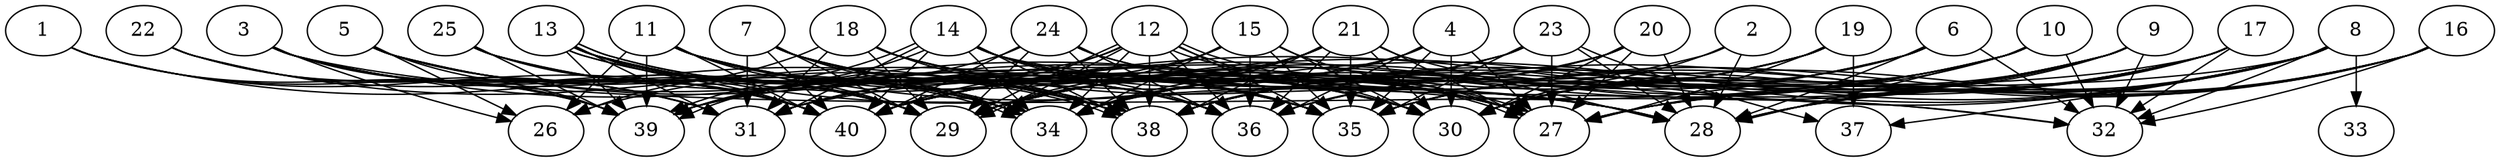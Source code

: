 // DAG automatically generated by daggen at Thu Oct  3 14:06:49 2019
// ./daggen --dot -n 40 --ccr 0.3 --fat 0.9 --regular 0.7 --density 0.7 --mindata 5242880 --maxdata 52428800 
digraph G {
  1 [size="29385387", alpha="0.13", expect_size="8815616"] 
  1 -> 31 [size ="8815616"]
  1 -> 38 [size ="8815616"]
  1 -> 39 [size ="8815616"]
  1 -> 40 [size ="8815616"]
  2 [size="163150507", alpha="0.01", expect_size="48945152"] 
  2 -> 28 [size ="48945152"]
  2 -> 30 [size ="48945152"]
  2 -> 40 [size ="48945152"]
  3 [size="104499200", alpha="0.09", expect_size="31349760"] 
  3 -> 26 [size ="31349760"]
  3 -> 29 [size ="31349760"]
  3 -> 30 [size ="31349760"]
  3 -> 31 [size ="31349760"]
  3 -> 32 [size ="31349760"]
  3 -> 34 [size ="31349760"]
  3 -> 39 [size ="31349760"]
  3 -> 40 [size ="31349760"]
  4 [size="174325760", alpha="0.16", expect_size="52297728"] 
  4 -> 26 [size ="52297728"]
  4 -> 27 [size ="52297728"]
  4 -> 30 [size ="52297728"]
  4 -> 34 [size ="52297728"]
  4 -> 35 [size ="52297728"]
  4 -> 36 [size ="52297728"]
  5 [size="41076053", alpha="0.10", expect_size="12322816"] 
  5 -> 26 [size ="12322816"]
  5 -> 29 [size ="12322816"]
  5 -> 30 [size ="12322816"]
  5 -> 34 [size ="12322816"]
  5 -> 35 [size ="12322816"]
  5 -> 39 [size ="12322816"]
  5 -> 40 [size ="12322816"]
  6 [size="102464853", alpha="0.00", expect_size="30739456"] 
  6 -> 28 [size ="30739456"]
  6 -> 30 [size ="30739456"]
  6 -> 32 [size ="30739456"]
  6 -> 34 [size ="30739456"]
  6 -> 38 [size ="30739456"]
  6 -> 39 [size ="30739456"]
  7 [size="94498133", alpha="0.07", expect_size="28349440"] 
  7 -> 29 [size ="28349440"]
  7 -> 30 [size ="28349440"]
  7 -> 31 [size ="28349440"]
  7 -> 34 [size ="28349440"]
  7 -> 35 [size ="28349440"]
  7 -> 36 [size ="28349440"]
  7 -> 38 [size ="28349440"]
  7 -> 40 [size ="28349440"]
  8 [size="153975467", alpha="0.05", expect_size="46192640"] 
  8 -> 27 [size ="46192640"]
  8 -> 28 [size ="46192640"]
  8 -> 29 [size ="46192640"]
  8 -> 31 [size ="46192640"]
  8 -> 32 [size ="46192640"]
  8 -> 33 [size ="46192640"]
  8 -> 34 [size ="46192640"]
  8 -> 35 [size ="46192640"]
  8 -> 37 [size ="46192640"]
  8 -> 40 [size ="46192640"]
  9 [size="162054827", alpha="0.01", expect_size="48616448"] 
  9 -> 27 [size ="48616448"]
  9 -> 28 [size ="48616448"]
  9 -> 29 [size ="48616448"]
  9 -> 30 [size ="48616448"]
  9 -> 32 [size ="48616448"]
  9 -> 38 [size ="48616448"]
  9 -> 40 [size ="48616448"]
  10 [size="164836693", alpha="0.08", expect_size="49451008"] 
  10 -> 27 [size ="49451008"]
  10 -> 28 [size ="49451008"]
  10 -> 29 [size ="49451008"]
  10 -> 30 [size ="49451008"]
  10 -> 32 [size ="49451008"]
  10 -> 35 [size ="49451008"]
  10 -> 38 [size ="49451008"]
  10 -> 40 [size ="49451008"]
  11 [size="70939307", alpha="0.10", expect_size="21281792"] 
  11 -> 26 [size ="21281792"]
  11 -> 27 [size ="21281792"]
  11 -> 28 [size ="21281792"]
  11 -> 29 [size ="21281792"]
  11 -> 34 [size ="21281792"]
  11 -> 35 [size ="21281792"]
  11 -> 36 [size ="21281792"]
  11 -> 38 [size ="21281792"]
  11 -> 39 [size ="21281792"]
  11 -> 40 [size ="21281792"]
  12 [size="171465387", alpha="0.19", expect_size="51439616"] 
  12 -> 27 [size ="51439616"]
  12 -> 27 [size ="51439616"]
  12 -> 29 [size ="51439616"]
  12 -> 29 [size ="51439616"]
  12 -> 30 [size ="51439616"]
  12 -> 34 [size ="51439616"]
  12 -> 35 [size ="51439616"]
  12 -> 36 [size ="51439616"]
  12 -> 38 [size ="51439616"]
  12 -> 39 [size ="51439616"]
  12 -> 40 [size ="51439616"]
  13 [size="21760000", alpha="0.02", expect_size="6528000"] 
  13 -> 27 [size ="6528000"]
  13 -> 28 [size ="6528000"]
  13 -> 29 [size ="6528000"]
  13 -> 31 [size ="6528000"]
  13 -> 34 [size ="6528000"]
  13 -> 34 [size ="6528000"]
  13 -> 36 [size ="6528000"]
  13 -> 38 [size ="6528000"]
  13 -> 38 [size ="6528000"]
  13 -> 39 [size ="6528000"]
  13 -> 40 [size ="6528000"]
  14 [size="92788053", alpha="0.04", expect_size="27836416"] 
  14 -> 27 [size ="27836416"]
  14 -> 30 [size ="27836416"]
  14 -> 31 [size ="27836416"]
  14 -> 32 [size ="27836416"]
  14 -> 34 [size ="27836416"]
  14 -> 35 [size ="27836416"]
  14 -> 36 [size ="27836416"]
  14 -> 38 [size ="27836416"]
  14 -> 39 [size ="27836416"]
  14 -> 39 [size ="27836416"]
  14 -> 40 [size ="27836416"]
  15 [size="57541973", alpha="0.17", expect_size="17262592"] 
  15 -> 27 [size ="17262592"]
  15 -> 29 [size ="17262592"]
  15 -> 30 [size ="17262592"]
  15 -> 31 [size ="17262592"]
  15 -> 34 [size ="17262592"]
  15 -> 35 [size ="17262592"]
  15 -> 36 [size ="17262592"]
  16 [size="137079467", alpha="0.01", expect_size="41123840"] 
  16 -> 27 [size ="41123840"]
  16 -> 28 [size ="41123840"]
  16 -> 30 [size ="41123840"]
  16 -> 32 [size ="41123840"]
  16 -> 35 [size ="41123840"]
  16 -> 36 [size ="41123840"]
  17 [size="137768960", alpha="0.10", expect_size="41330688"] 
  17 -> 27 [size ="41330688"]
  17 -> 28 [size ="41330688"]
  17 -> 32 [size ="41330688"]
  17 -> 35 [size ="41330688"]
  17 -> 36 [size ="41330688"]
  17 -> 38 [size ="41330688"]
  17 -> 39 [size ="41330688"]
  18 [size="38434133", alpha="0.01", expect_size="11530240"] 
  18 -> 26 [size ="11530240"]
  18 -> 28 [size ="11530240"]
  18 -> 29 [size ="11530240"]
  18 -> 30 [size ="11530240"]
  18 -> 31 [size ="11530240"]
  18 -> 35 [size ="11530240"]
  18 -> 38 [size ="11530240"]
  19 [size="78329173", alpha="0.07", expect_size="23498752"] 
  19 -> 27 [size ="23498752"]
  19 -> 29 [size ="23498752"]
  19 -> 34 [size ="23498752"]
  19 -> 36 [size ="23498752"]
  19 -> 37 [size ="23498752"]
  19 -> 38 [size ="23498752"]
  20 [size="85258240", alpha="0.04", expect_size="25577472"] 
  20 -> 27 [size ="25577472"]
  20 -> 28 [size ="25577472"]
  20 -> 30 [size ="25577472"]
  20 -> 31 [size ="25577472"]
  20 -> 34 [size ="25577472"]
  20 -> 38 [size ="25577472"]
  21 [size="152101547", alpha="0.03", expect_size="45630464"] 
  21 -> 27 [size ="45630464"]
  21 -> 28 [size ="45630464"]
  21 -> 29 [size ="45630464"]
  21 -> 30 [size ="45630464"]
  21 -> 31 [size ="45630464"]
  21 -> 34 [size ="45630464"]
  21 -> 35 [size ="45630464"]
  21 -> 36 [size ="45630464"]
  21 -> 38 [size ="45630464"]
  21 -> 40 [size ="45630464"]
  22 [size="74649600", alpha="0.00", expect_size="22394880"] 
  22 -> 29 [size ="22394880"]
  22 -> 31 [size ="22394880"]
  22 -> 36 [size ="22394880"]
  22 -> 39 [size ="22394880"]
  23 [size="65460907", alpha="0.09", expect_size="19638272"] 
  23 -> 27 [size ="19638272"]
  23 -> 28 [size ="19638272"]
  23 -> 29 [size ="19638272"]
  23 -> 31 [size ="19638272"]
  23 -> 35 [size ="19638272"]
  23 -> 37 [size ="19638272"]
  23 -> 39 [size ="19638272"]
  24 [size="83418453", alpha="0.17", expect_size="25025536"] 
  24 -> 27 [size ="25025536"]
  24 -> 28 [size ="25025536"]
  24 -> 29 [size ="25025536"]
  24 -> 36 [size ="25025536"]
  24 -> 38 [size ="25025536"]
  24 -> 39 [size ="25025536"]
  24 -> 40 [size ="25025536"]
  25 [size="114845013", alpha="0.09", expect_size="34453504"] 
  25 -> 29 [size ="34453504"]
  25 -> 35 [size ="34453504"]
  25 -> 38 [size ="34453504"]
  25 -> 39 [size ="34453504"]
  25 -> 40 [size ="34453504"]
  26 [size="88432640", alpha="0.11", expect_size="26529792"] 
  27 [size="92699307", alpha="0.03", expect_size="27809792"] 
  28 [size="169161387", alpha="0.12", expect_size="50748416"] 
  29 [size="19664213", alpha="0.00", expect_size="5899264"] 
  30 [size="73000960", alpha="0.07", expect_size="21900288"] 
  31 [size="105639253", alpha="0.20", expect_size="31691776"] 
  32 [size="129491627", alpha="0.13", expect_size="38847488"] 
  33 [size="132945920", alpha="0.06", expect_size="39883776"] 
  34 [size="45745493", alpha="0.09", expect_size="13723648"] 
  35 [size="24736427", alpha="0.17", expect_size="7420928"] 
  36 [size="93525333", alpha="0.01", expect_size="28057600"] 
  37 [size="22528000", alpha="0.19", expect_size="6758400"] 
  38 [size="46052693", alpha="0.00", expect_size="13815808"] 
  39 [size="143315627", alpha="0.09", expect_size="42994688"] 
  40 [size="144322560", alpha="0.07", expect_size="43296768"] 
}
